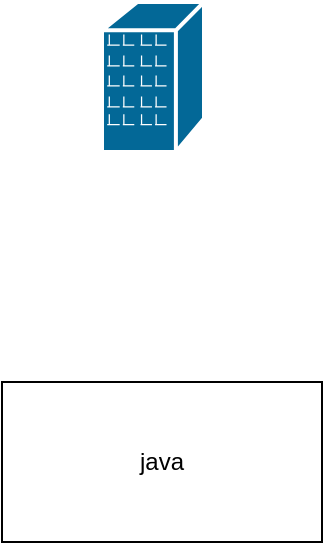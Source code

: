 <mxfile version="14.9.0" type="github">
  <diagram id="WK6W-G4W51TGdagw_iwj" name="第 1 页">
    <mxGraphModel dx="1097" dy="687" grid="1" gridSize="10" guides="1" tooltips="1" connect="1" arrows="1" fold="1" page="1" pageScale="1" pageWidth="827" pageHeight="1169" math="0" shadow="0">
      <root>
        <mxCell id="0" />
        <mxCell id="1" parent="0" />
        <mxCell id="b4ontZy9VxUZm3hooDsz-1" value="java" style="rounded=0;whiteSpace=wrap;html=1;" vertex="1" parent="1">
          <mxGeometry x="210" y="290" width="160" height="80" as="geometry" />
        </mxCell>
        <mxCell id="b4ontZy9VxUZm3hooDsz-2" value="" style="shape=mxgraph.cisco.buildings.branch_office;html=1;pointerEvents=1;dashed=0;fillColor=#036897;strokeColor=#ffffff;strokeWidth=2;verticalLabelPosition=bottom;verticalAlign=top;align=center;outlineConnect=0;" vertex="1" parent="1">
          <mxGeometry x="260" y="100" width="51" height="75" as="geometry" />
        </mxCell>
      </root>
    </mxGraphModel>
  </diagram>
</mxfile>
